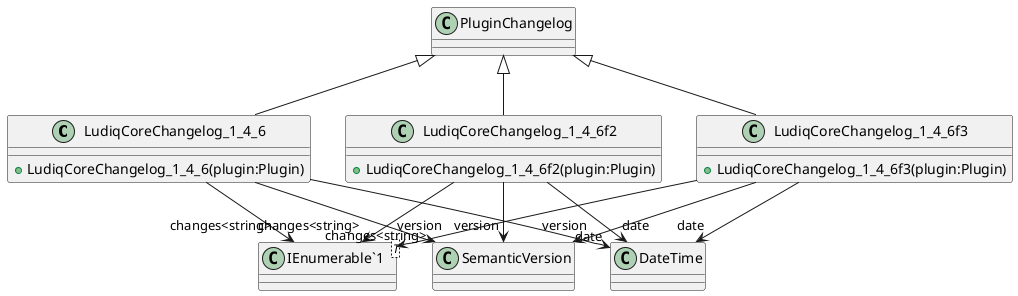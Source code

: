 @startuml
class LudiqCoreChangelog_1_4_6 {
    + LudiqCoreChangelog_1_4_6(plugin:Plugin)
}
class LudiqCoreChangelog_1_4_6f2 {
    + LudiqCoreChangelog_1_4_6f2(plugin:Plugin)
}
class LudiqCoreChangelog_1_4_6f3 {
    + LudiqCoreChangelog_1_4_6f3(plugin:Plugin)
}
class "IEnumerable`1"<T> {
}
PluginChangelog <|-- LudiqCoreChangelog_1_4_6
LudiqCoreChangelog_1_4_6 --> "version" SemanticVersion
LudiqCoreChangelog_1_4_6 --> "date" DateTime
LudiqCoreChangelog_1_4_6 --> "changes<string>" "IEnumerable`1"
PluginChangelog <|-- LudiqCoreChangelog_1_4_6f2
LudiqCoreChangelog_1_4_6f2 --> "version" SemanticVersion
LudiqCoreChangelog_1_4_6f2 --> "date" DateTime
LudiqCoreChangelog_1_4_6f2 --> "changes<string>" "IEnumerable`1"
PluginChangelog <|-- LudiqCoreChangelog_1_4_6f3
LudiqCoreChangelog_1_4_6f3 --> "version" SemanticVersion
LudiqCoreChangelog_1_4_6f3 --> "date" DateTime
LudiqCoreChangelog_1_4_6f3 --> "changes<string>" "IEnumerable`1"
@enduml
